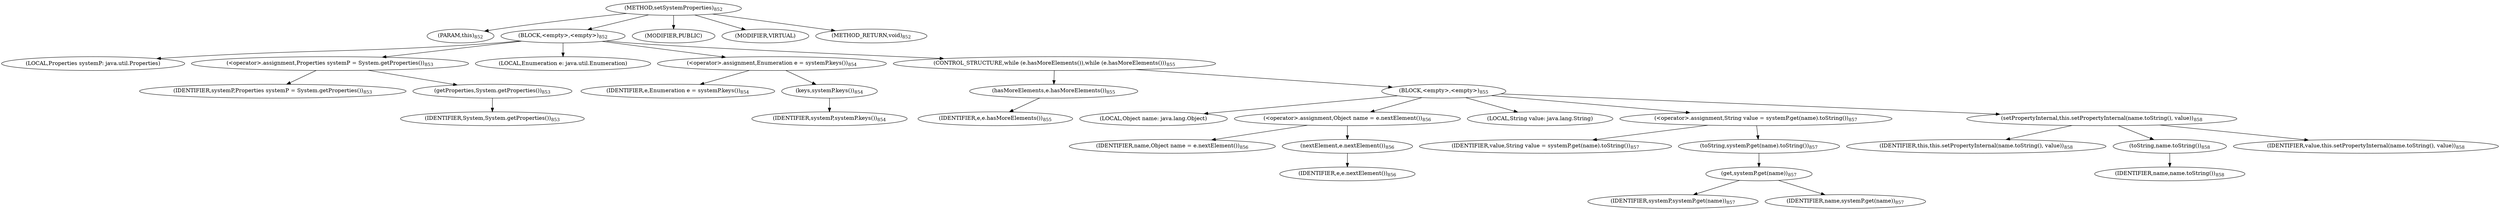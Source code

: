 digraph "setSystemProperties" {  
"1514" [label = <(METHOD,setSystemProperties)<SUB>852</SUB>> ]
"68" [label = <(PARAM,this)<SUB>852</SUB>> ]
"1515" [label = <(BLOCK,&lt;empty&gt;,&lt;empty&gt;)<SUB>852</SUB>> ]
"1516" [label = <(LOCAL,Properties systemP: java.util.Properties)> ]
"1517" [label = <(&lt;operator&gt;.assignment,Properties systemP = System.getProperties())<SUB>853</SUB>> ]
"1518" [label = <(IDENTIFIER,systemP,Properties systemP = System.getProperties())<SUB>853</SUB>> ]
"1519" [label = <(getProperties,System.getProperties())<SUB>853</SUB>> ]
"1520" [label = <(IDENTIFIER,System,System.getProperties())<SUB>853</SUB>> ]
"1521" [label = <(LOCAL,Enumeration e: java.util.Enumeration)> ]
"1522" [label = <(&lt;operator&gt;.assignment,Enumeration e = systemP.keys())<SUB>854</SUB>> ]
"1523" [label = <(IDENTIFIER,e,Enumeration e = systemP.keys())<SUB>854</SUB>> ]
"1524" [label = <(keys,systemP.keys())<SUB>854</SUB>> ]
"1525" [label = <(IDENTIFIER,systemP,systemP.keys())<SUB>854</SUB>> ]
"1526" [label = <(CONTROL_STRUCTURE,while (e.hasMoreElements()),while (e.hasMoreElements()))<SUB>855</SUB>> ]
"1527" [label = <(hasMoreElements,e.hasMoreElements())<SUB>855</SUB>> ]
"1528" [label = <(IDENTIFIER,e,e.hasMoreElements())<SUB>855</SUB>> ]
"1529" [label = <(BLOCK,&lt;empty&gt;,&lt;empty&gt;)<SUB>855</SUB>> ]
"1530" [label = <(LOCAL,Object name: java.lang.Object)> ]
"1531" [label = <(&lt;operator&gt;.assignment,Object name = e.nextElement())<SUB>856</SUB>> ]
"1532" [label = <(IDENTIFIER,name,Object name = e.nextElement())<SUB>856</SUB>> ]
"1533" [label = <(nextElement,e.nextElement())<SUB>856</SUB>> ]
"1534" [label = <(IDENTIFIER,e,e.nextElement())<SUB>856</SUB>> ]
"1535" [label = <(LOCAL,String value: java.lang.String)> ]
"1536" [label = <(&lt;operator&gt;.assignment,String value = systemP.get(name).toString())<SUB>857</SUB>> ]
"1537" [label = <(IDENTIFIER,value,String value = systemP.get(name).toString())<SUB>857</SUB>> ]
"1538" [label = <(toString,systemP.get(name).toString())<SUB>857</SUB>> ]
"1539" [label = <(get,systemP.get(name))<SUB>857</SUB>> ]
"1540" [label = <(IDENTIFIER,systemP,systemP.get(name))<SUB>857</SUB>> ]
"1541" [label = <(IDENTIFIER,name,systemP.get(name))<SUB>857</SUB>> ]
"1542" [label = <(setPropertyInternal,this.setPropertyInternal(name.toString(), value))<SUB>858</SUB>> ]
"67" [label = <(IDENTIFIER,this,this.setPropertyInternal(name.toString(), value))<SUB>858</SUB>> ]
"1543" [label = <(toString,name.toString())<SUB>858</SUB>> ]
"1544" [label = <(IDENTIFIER,name,name.toString())<SUB>858</SUB>> ]
"1545" [label = <(IDENTIFIER,value,this.setPropertyInternal(name.toString(), value))<SUB>858</SUB>> ]
"1546" [label = <(MODIFIER,PUBLIC)> ]
"1547" [label = <(MODIFIER,VIRTUAL)> ]
"1548" [label = <(METHOD_RETURN,void)<SUB>852</SUB>> ]
  "1514" -> "68" 
  "1514" -> "1515" 
  "1514" -> "1546" 
  "1514" -> "1547" 
  "1514" -> "1548" 
  "1515" -> "1516" 
  "1515" -> "1517" 
  "1515" -> "1521" 
  "1515" -> "1522" 
  "1515" -> "1526" 
  "1517" -> "1518" 
  "1517" -> "1519" 
  "1519" -> "1520" 
  "1522" -> "1523" 
  "1522" -> "1524" 
  "1524" -> "1525" 
  "1526" -> "1527" 
  "1526" -> "1529" 
  "1527" -> "1528" 
  "1529" -> "1530" 
  "1529" -> "1531" 
  "1529" -> "1535" 
  "1529" -> "1536" 
  "1529" -> "1542" 
  "1531" -> "1532" 
  "1531" -> "1533" 
  "1533" -> "1534" 
  "1536" -> "1537" 
  "1536" -> "1538" 
  "1538" -> "1539" 
  "1539" -> "1540" 
  "1539" -> "1541" 
  "1542" -> "67" 
  "1542" -> "1543" 
  "1542" -> "1545" 
  "1543" -> "1544" 
}
